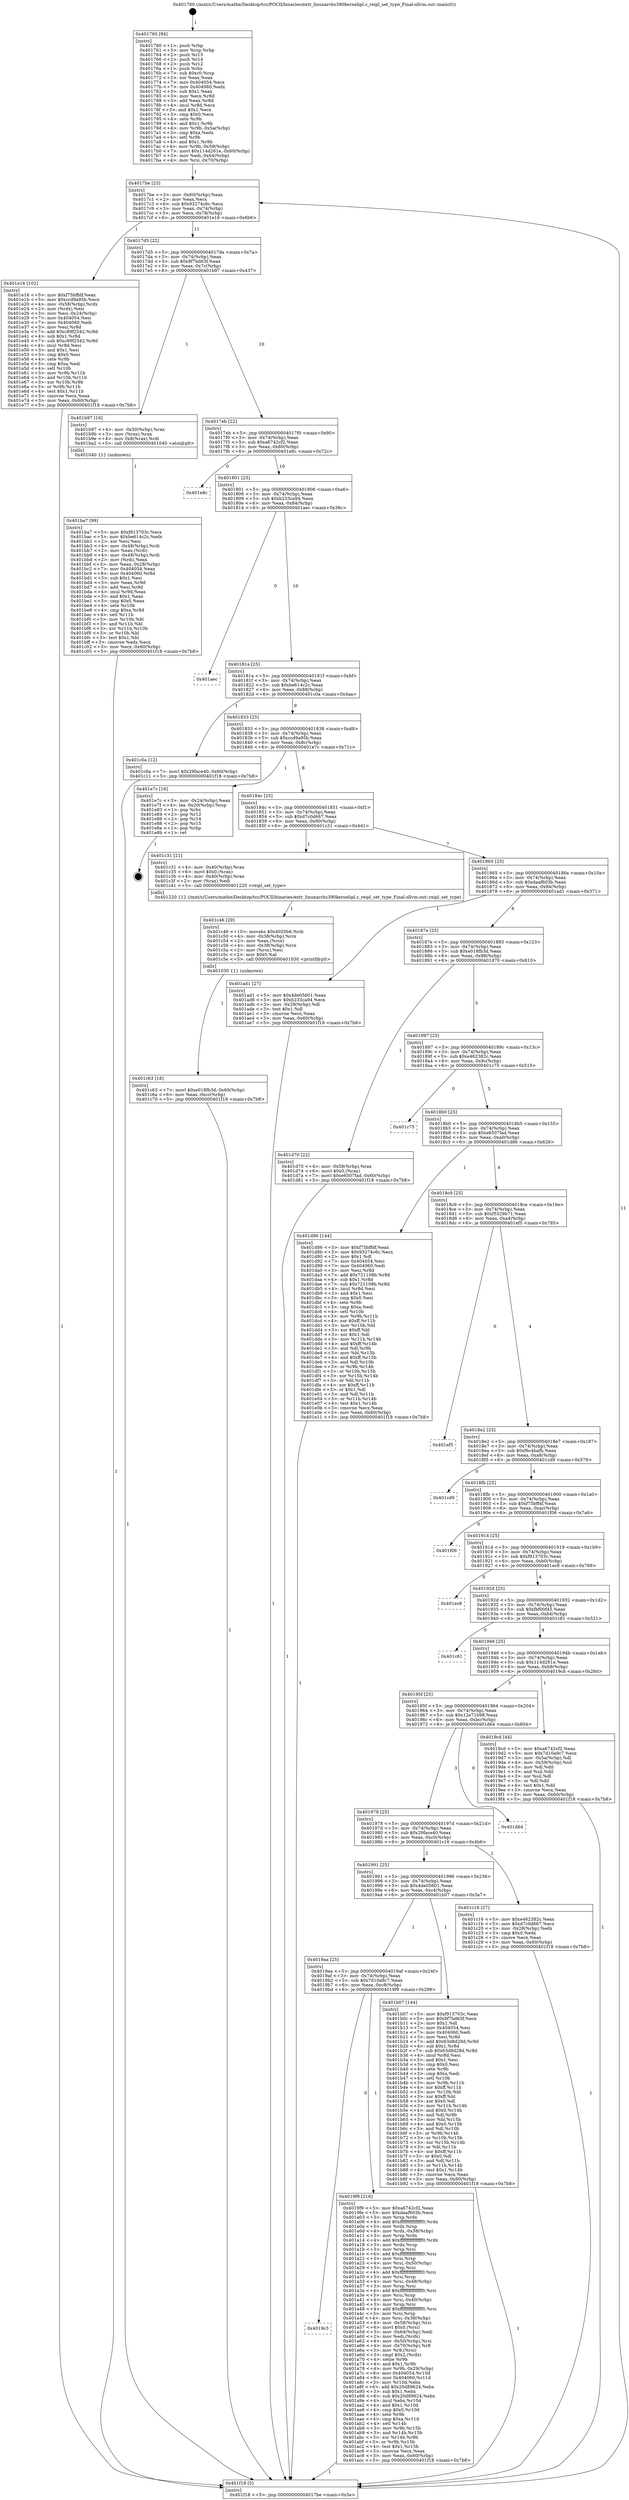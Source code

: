 digraph "0x401760" {
  label = "0x401760 (/mnt/c/Users/mathe/Desktop/tcc/POCII/binaries/extr_linuxarchs390kernelipl.c_reipl_set_type_Final-ollvm.out::main(0))"
  labelloc = "t"
  node[shape=record]

  Entry [label="",width=0.3,height=0.3,shape=circle,fillcolor=black,style=filled]
  "0x4017be" [label="{
     0x4017be [23]\l
     | [instrs]\l
     &nbsp;&nbsp;0x4017be \<+3\>: mov -0x60(%rbp),%eax\l
     &nbsp;&nbsp;0x4017c1 \<+2\>: mov %eax,%ecx\l
     &nbsp;&nbsp;0x4017c3 \<+6\>: sub $0x93274c6c,%ecx\l
     &nbsp;&nbsp;0x4017c9 \<+3\>: mov %eax,-0x74(%rbp)\l
     &nbsp;&nbsp;0x4017cc \<+3\>: mov %ecx,-0x78(%rbp)\l
     &nbsp;&nbsp;0x4017cf \<+6\>: je 0000000000401e16 \<main+0x6b6\>\l
  }"]
  "0x401e16" [label="{
     0x401e16 [102]\l
     | [instrs]\l
     &nbsp;&nbsp;0x401e16 \<+5\>: mov $0xf75bffdf,%eax\l
     &nbsp;&nbsp;0x401e1b \<+5\>: mov $0xccd9a95b,%ecx\l
     &nbsp;&nbsp;0x401e20 \<+4\>: mov -0x58(%rbp),%rdx\l
     &nbsp;&nbsp;0x401e24 \<+2\>: mov (%rdx),%esi\l
     &nbsp;&nbsp;0x401e26 \<+3\>: mov %esi,-0x24(%rbp)\l
     &nbsp;&nbsp;0x401e29 \<+7\>: mov 0x404054,%esi\l
     &nbsp;&nbsp;0x401e30 \<+7\>: mov 0x404060,%edi\l
     &nbsp;&nbsp;0x401e37 \<+3\>: mov %esi,%r8d\l
     &nbsp;&nbsp;0x401e3a \<+7\>: add $0xc89f2542,%r8d\l
     &nbsp;&nbsp;0x401e41 \<+4\>: sub $0x1,%r8d\l
     &nbsp;&nbsp;0x401e45 \<+7\>: sub $0xc89f2542,%r8d\l
     &nbsp;&nbsp;0x401e4c \<+4\>: imul %r8d,%esi\l
     &nbsp;&nbsp;0x401e50 \<+3\>: and $0x1,%esi\l
     &nbsp;&nbsp;0x401e53 \<+3\>: cmp $0x0,%esi\l
     &nbsp;&nbsp;0x401e56 \<+4\>: sete %r9b\l
     &nbsp;&nbsp;0x401e5a \<+3\>: cmp $0xa,%edi\l
     &nbsp;&nbsp;0x401e5d \<+4\>: setl %r10b\l
     &nbsp;&nbsp;0x401e61 \<+3\>: mov %r9b,%r11b\l
     &nbsp;&nbsp;0x401e64 \<+3\>: and %r10b,%r11b\l
     &nbsp;&nbsp;0x401e67 \<+3\>: xor %r10b,%r9b\l
     &nbsp;&nbsp;0x401e6a \<+3\>: or %r9b,%r11b\l
     &nbsp;&nbsp;0x401e6d \<+4\>: test $0x1,%r11b\l
     &nbsp;&nbsp;0x401e71 \<+3\>: cmovne %ecx,%eax\l
     &nbsp;&nbsp;0x401e74 \<+3\>: mov %eax,-0x60(%rbp)\l
     &nbsp;&nbsp;0x401e77 \<+5\>: jmp 0000000000401f18 \<main+0x7b8\>\l
  }"]
  "0x4017d5" [label="{
     0x4017d5 [22]\l
     | [instrs]\l
     &nbsp;&nbsp;0x4017d5 \<+5\>: jmp 00000000004017da \<main+0x7a\>\l
     &nbsp;&nbsp;0x4017da \<+3\>: mov -0x74(%rbp),%eax\l
     &nbsp;&nbsp;0x4017dd \<+5\>: sub $0x9f7bd63f,%eax\l
     &nbsp;&nbsp;0x4017e2 \<+3\>: mov %eax,-0x7c(%rbp)\l
     &nbsp;&nbsp;0x4017e5 \<+6\>: je 0000000000401b97 \<main+0x437\>\l
  }"]
  Exit [label="",width=0.3,height=0.3,shape=circle,fillcolor=black,style=filled,peripheries=2]
  "0x401b97" [label="{
     0x401b97 [16]\l
     | [instrs]\l
     &nbsp;&nbsp;0x401b97 \<+4\>: mov -0x50(%rbp),%rax\l
     &nbsp;&nbsp;0x401b9b \<+3\>: mov (%rax),%rax\l
     &nbsp;&nbsp;0x401b9e \<+4\>: mov 0x8(%rax),%rdi\l
     &nbsp;&nbsp;0x401ba2 \<+5\>: call 0000000000401040 \<atoi@plt\>\l
     | [calls]\l
     &nbsp;&nbsp;0x401040 \{1\} (unknown)\l
  }"]
  "0x4017eb" [label="{
     0x4017eb [22]\l
     | [instrs]\l
     &nbsp;&nbsp;0x4017eb \<+5\>: jmp 00000000004017f0 \<main+0x90\>\l
     &nbsp;&nbsp;0x4017f0 \<+3\>: mov -0x74(%rbp),%eax\l
     &nbsp;&nbsp;0x4017f3 \<+5\>: sub $0xa6742cf2,%eax\l
     &nbsp;&nbsp;0x4017f8 \<+3\>: mov %eax,-0x80(%rbp)\l
     &nbsp;&nbsp;0x4017fb \<+6\>: je 0000000000401e8c \<main+0x72c\>\l
  }"]
  "0x401c63" [label="{
     0x401c63 [18]\l
     | [instrs]\l
     &nbsp;&nbsp;0x401c63 \<+7\>: movl $0xe018fb3d,-0x60(%rbp)\l
     &nbsp;&nbsp;0x401c6a \<+6\>: mov %eax,-0xcc(%rbp)\l
     &nbsp;&nbsp;0x401c70 \<+5\>: jmp 0000000000401f18 \<main+0x7b8\>\l
  }"]
  "0x401e8c" [label="{
     0x401e8c\l
  }", style=dashed]
  "0x401801" [label="{
     0x401801 [25]\l
     | [instrs]\l
     &nbsp;&nbsp;0x401801 \<+5\>: jmp 0000000000401806 \<main+0xa6\>\l
     &nbsp;&nbsp;0x401806 \<+3\>: mov -0x74(%rbp),%eax\l
     &nbsp;&nbsp;0x401809 \<+5\>: sub $0xb233ca94,%eax\l
     &nbsp;&nbsp;0x40180e \<+6\>: mov %eax,-0x84(%rbp)\l
     &nbsp;&nbsp;0x401814 \<+6\>: je 0000000000401aec \<main+0x38c\>\l
  }"]
  "0x401c46" [label="{
     0x401c46 [29]\l
     | [instrs]\l
     &nbsp;&nbsp;0x401c46 \<+10\>: movabs $0x4020b6,%rdi\l
     &nbsp;&nbsp;0x401c50 \<+4\>: mov -0x38(%rbp),%rcx\l
     &nbsp;&nbsp;0x401c54 \<+2\>: mov %eax,(%rcx)\l
     &nbsp;&nbsp;0x401c56 \<+4\>: mov -0x38(%rbp),%rcx\l
     &nbsp;&nbsp;0x401c5a \<+2\>: mov (%rcx),%esi\l
     &nbsp;&nbsp;0x401c5c \<+2\>: mov $0x0,%al\l
     &nbsp;&nbsp;0x401c5e \<+5\>: call 0000000000401030 \<printf@plt\>\l
     | [calls]\l
     &nbsp;&nbsp;0x401030 \{1\} (unknown)\l
  }"]
  "0x401aec" [label="{
     0x401aec\l
  }", style=dashed]
  "0x40181a" [label="{
     0x40181a [25]\l
     | [instrs]\l
     &nbsp;&nbsp;0x40181a \<+5\>: jmp 000000000040181f \<main+0xbf\>\l
     &nbsp;&nbsp;0x40181f \<+3\>: mov -0x74(%rbp),%eax\l
     &nbsp;&nbsp;0x401822 \<+5\>: sub $0xbe614c2c,%eax\l
     &nbsp;&nbsp;0x401827 \<+6\>: mov %eax,-0x88(%rbp)\l
     &nbsp;&nbsp;0x40182d \<+6\>: je 0000000000401c0a \<main+0x4aa\>\l
  }"]
  "0x401ba7" [label="{
     0x401ba7 [99]\l
     | [instrs]\l
     &nbsp;&nbsp;0x401ba7 \<+5\>: mov $0xf913703c,%ecx\l
     &nbsp;&nbsp;0x401bac \<+5\>: mov $0xbe614c2c,%edx\l
     &nbsp;&nbsp;0x401bb1 \<+2\>: xor %esi,%esi\l
     &nbsp;&nbsp;0x401bb3 \<+4\>: mov -0x48(%rbp),%rdi\l
     &nbsp;&nbsp;0x401bb7 \<+2\>: mov %eax,(%rdi)\l
     &nbsp;&nbsp;0x401bb9 \<+4\>: mov -0x48(%rbp),%rdi\l
     &nbsp;&nbsp;0x401bbd \<+2\>: mov (%rdi),%eax\l
     &nbsp;&nbsp;0x401bbf \<+3\>: mov %eax,-0x28(%rbp)\l
     &nbsp;&nbsp;0x401bc2 \<+7\>: mov 0x404054,%eax\l
     &nbsp;&nbsp;0x401bc9 \<+8\>: mov 0x404060,%r8d\l
     &nbsp;&nbsp;0x401bd1 \<+3\>: sub $0x1,%esi\l
     &nbsp;&nbsp;0x401bd4 \<+3\>: mov %eax,%r9d\l
     &nbsp;&nbsp;0x401bd7 \<+3\>: add %esi,%r9d\l
     &nbsp;&nbsp;0x401bda \<+4\>: imul %r9d,%eax\l
     &nbsp;&nbsp;0x401bde \<+3\>: and $0x1,%eax\l
     &nbsp;&nbsp;0x401be1 \<+3\>: cmp $0x0,%eax\l
     &nbsp;&nbsp;0x401be4 \<+4\>: sete %r10b\l
     &nbsp;&nbsp;0x401be8 \<+4\>: cmp $0xa,%r8d\l
     &nbsp;&nbsp;0x401bec \<+4\>: setl %r11b\l
     &nbsp;&nbsp;0x401bf0 \<+3\>: mov %r10b,%bl\l
     &nbsp;&nbsp;0x401bf3 \<+3\>: and %r11b,%bl\l
     &nbsp;&nbsp;0x401bf6 \<+3\>: xor %r11b,%r10b\l
     &nbsp;&nbsp;0x401bf9 \<+3\>: or %r10b,%bl\l
     &nbsp;&nbsp;0x401bfc \<+3\>: test $0x1,%bl\l
     &nbsp;&nbsp;0x401bff \<+3\>: cmovne %edx,%ecx\l
     &nbsp;&nbsp;0x401c02 \<+3\>: mov %ecx,-0x60(%rbp)\l
     &nbsp;&nbsp;0x401c05 \<+5\>: jmp 0000000000401f18 \<main+0x7b8\>\l
  }"]
  "0x401c0a" [label="{
     0x401c0a [12]\l
     | [instrs]\l
     &nbsp;&nbsp;0x401c0a \<+7\>: movl $0x29face40,-0x60(%rbp)\l
     &nbsp;&nbsp;0x401c11 \<+5\>: jmp 0000000000401f18 \<main+0x7b8\>\l
  }"]
  "0x401833" [label="{
     0x401833 [25]\l
     | [instrs]\l
     &nbsp;&nbsp;0x401833 \<+5\>: jmp 0000000000401838 \<main+0xd8\>\l
     &nbsp;&nbsp;0x401838 \<+3\>: mov -0x74(%rbp),%eax\l
     &nbsp;&nbsp;0x40183b \<+5\>: sub $0xccd9a95b,%eax\l
     &nbsp;&nbsp;0x401840 \<+6\>: mov %eax,-0x8c(%rbp)\l
     &nbsp;&nbsp;0x401846 \<+6\>: je 0000000000401e7c \<main+0x71c\>\l
  }"]
  "0x4019c3" [label="{
     0x4019c3\l
  }", style=dashed]
  "0x401e7c" [label="{
     0x401e7c [16]\l
     | [instrs]\l
     &nbsp;&nbsp;0x401e7c \<+3\>: mov -0x24(%rbp),%eax\l
     &nbsp;&nbsp;0x401e7f \<+4\>: lea -0x20(%rbp),%rsp\l
     &nbsp;&nbsp;0x401e83 \<+1\>: pop %rbx\l
     &nbsp;&nbsp;0x401e84 \<+2\>: pop %r12\l
     &nbsp;&nbsp;0x401e86 \<+2\>: pop %r14\l
     &nbsp;&nbsp;0x401e88 \<+2\>: pop %r15\l
     &nbsp;&nbsp;0x401e8a \<+1\>: pop %rbp\l
     &nbsp;&nbsp;0x401e8b \<+1\>: ret\l
  }"]
  "0x40184c" [label="{
     0x40184c [25]\l
     | [instrs]\l
     &nbsp;&nbsp;0x40184c \<+5\>: jmp 0000000000401851 \<main+0xf1\>\l
     &nbsp;&nbsp;0x401851 \<+3\>: mov -0x74(%rbp),%eax\l
     &nbsp;&nbsp;0x401854 \<+5\>: sub $0xd7c0d667,%eax\l
     &nbsp;&nbsp;0x401859 \<+6\>: mov %eax,-0x90(%rbp)\l
     &nbsp;&nbsp;0x40185f \<+6\>: je 0000000000401c31 \<main+0x4d1\>\l
  }"]
  "0x4019f9" [label="{
     0x4019f9 [216]\l
     | [instrs]\l
     &nbsp;&nbsp;0x4019f9 \<+5\>: mov $0xa6742cf2,%eax\l
     &nbsp;&nbsp;0x4019fe \<+5\>: mov $0xdaaf603b,%ecx\l
     &nbsp;&nbsp;0x401a03 \<+3\>: mov %rsp,%rdx\l
     &nbsp;&nbsp;0x401a06 \<+4\>: add $0xfffffffffffffff0,%rdx\l
     &nbsp;&nbsp;0x401a0a \<+3\>: mov %rdx,%rsp\l
     &nbsp;&nbsp;0x401a0d \<+4\>: mov %rdx,-0x58(%rbp)\l
     &nbsp;&nbsp;0x401a11 \<+3\>: mov %rsp,%rdx\l
     &nbsp;&nbsp;0x401a14 \<+4\>: add $0xfffffffffffffff0,%rdx\l
     &nbsp;&nbsp;0x401a18 \<+3\>: mov %rdx,%rsp\l
     &nbsp;&nbsp;0x401a1b \<+3\>: mov %rsp,%rsi\l
     &nbsp;&nbsp;0x401a1e \<+4\>: add $0xfffffffffffffff0,%rsi\l
     &nbsp;&nbsp;0x401a22 \<+3\>: mov %rsi,%rsp\l
     &nbsp;&nbsp;0x401a25 \<+4\>: mov %rsi,-0x50(%rbp)\l
     &nbsp;&nbsp;0x401a29 \<+3\>: mov %rsp,%rsi\l
     &nbsp;&nbsp;0x401a2c \<+4\>: add $0xfffffffffffffff0,%rsi\l
     &nbsp;&nbsp;0x401a30 \<+3\>: mov %rsi,%rsp\l
     &nbsp;&nbsp;0x401a33 \<+4\>: mov %rsi,-0x48(%rbp)\l
     &nbsp;&nbsp;0x401a37 \<+3\>: mov %rsp,%rsi\l
     &nbsp;&nbsp;0x401a3a \<+4\>: add $0xfffffffffffffff0,%rsi\l
     &nbsp;&nbsp;0x401a3e \<+3\>: mov %rsi,%rsp\l
     &nbsp;&nbsp;0x401a41 \<+4\>: mov %rsi,-0x40(%rbp)\l
     &nbsp;&nbsp;0x401a45 \<+3\>: mov %rsp,%rsi\l
     &nbsp;&nbsp;0x401a48 \<+4\>: add $0xfffffffffffffff0,%rsi\l
     &nbsp;&nbsp;0x401a4c \<+3\>: mov %rsi,%rsp\l
     &nbsp;&nbsp;0x401a4f \<+4\>: mov %rsi,-0x38(%rbp)\l
     &nbsp;&nbsp;0x401a53 \<+4\>: mov -0x58(%rbp),%rsi\l
     &nbsp;&nbsp;0x401a57 \<+6\>: movl $0x0,(%rsi)\l
     &nbsp;&nbsp;0x401a5d \<+3\>: mov -0x64(%rbp),%edi\l
     &nbsp;&nbsp;0x401a60 \<+2\>: mov %edi,(%rdx)\l
     &nbsp;&nbsp;0x401a62 \<+4\>: mov -0x50(%rbp),%rsi\l
     &nbsp;&nbsp;0x401a66 \<+4\>: mov -0x70(%rbp),%r8\l
     &nbsp;&nbsp;0x401a6a \<+3\>: mov %r8,(%rsi)\l
     &nbsp;&nbsp;0x401a6d \<+3\>: cmpl $0x2,(%rdx)\l
     &nbsp;&nbsp;0x401a70 \<+4\>: setne %r9b\l
     &nbsp;&nbsp;0x401a74 \<+4\>: and $0x1,%r9b\l
     &nbsp;&nbsp;0x401a78 \<+4\>: mov %r9b,-0x29(%rbp)\l
     &nbsp;&nbsp;0x401a7c \<+8\>: mov 0x404054,%r10d\l
     &nbsp;&nbsp;0x401a84 \<+8\>: mov 0x404060,%r11d\l
     &nbsp;&nbsp;0x401a8c \<+3\>: mov %r10d,%ebx\l
     &nbsp;&nbsp;0x401a8f \<+6\>: add $0x20d89624,%ebx\l
     &nbsp;&nbsp;0x401a95 \<+3\>: sub $0x1,%ebx\l
     &nbsp;&nbsp;0x401a98 \<+6\>: sub $0x20d89624,%ebx\l
     &nbsp;&nbsp;0x401a9e \<+4\>: imul %ebx,%r10d\l
     &nbsp;&nbsp;0x401aa2 \<+4\>: and $0x1,%r10d\l
     &nbsp;&nbsp;0x401aa6 \<+4\>: cmp $0x0,%r10d\l
     &nbsp;&nbsp;0x401aaa \<+4\>: sete %r9b\l
     &nbsp;&nbsp;0x401aae \<+4\>: cmp $0xa,%r11d\l
     &nbsp;&nbsp;0x401ab2 \<+4\>: setl %r14b\l
     &nbsp;&nbsp;0x401ab6 \<+3\>: mov %r9b,%r15b\l
     &nbsp;&nbsp;0x401ab9 \<+3\>: and %r14b,%r15b\l
     &nbsp;&nbsp;0x401abc \<+3\>: xor %r14b,%r9b\l
     &nbsp;&nbsp;0x401abf \<+3\>: or %r9b,%r15b\l
     &nbsp;&nbsp;0x401ac2 \<+4\>: test $0x1,%r15b\l
     &nbsp;&nbsp;0x401ac6 \<+3\>: cmovne %ecx,%eax\l
     &nbsp;&nbsp;0x401ac9 \<+3\>: mov %eax,-0x60(%rbp)\l
     &nbsp;&nbsp;0x401acc \<+5\>: jmp 0000000000401f18 \<main+0x7b8\>\l
  }"]
  "0x401c31" [label="{
     0x401c31 [21]\l
     | [instrs]\l
     &nbsp;&nbsp;0x401c31 \<+4\>: mov -0x40(%rbp),%rax\l
     &nbsp;&nbsp;0x401c35 \<+6\>: movl $0x0,(%rax)\l
     &nbsp;&nbsp;0x401c3b \<+4\>: mov -0x40(%rbp),%rax\l
     &nbsp;&nbsp;0x401c3f \<+2\>: mov (%rax),%edi\l
     &nbsp;&nbsp;0x401c41 \<+5\>: call 0000000000401220 \<reipl_set_type\>\l
     | [calls]\l
     &nbsp;&nbsp;0x401220 \{1\} (/mnt/c/Users/mathe/Desktop/tcc/POCII/binaries/extr_linuxarchs390kernelipl.c_reipl_set_type_Final-ollvm.out::reipl_set_type)\l
  }"]
  "0x401865" [label="{
     0x401865 [25]\l
     | [instrs]\l
     &nbsp;&nbsp;0x401865 \<+5\>: jmp 000000000040186a \<main+0x10a\>\l
     &nbsp;&nbsp;0x40186a \<+3\>: mov -0x74(%rbp),%eax\l
     &nbsp;&nbsp;0x40186d \<+5\>: sub $0xdaaf603b,%eax\l
     &nbsp;&nbsp;0x401872 \<+6\>: mov %eax,-0x94(%rbp)\l
     &nbsp;&nbsp;0x401878 \<+6\>: je 0000000000401ad1 \<main+0x371\>\l
  }"]
  "0x4019aa" [label="{
     0x4019aa [25]\l
     | [instrs]\l
     &nbsp;&nbsp;0x4019aa \<+5\>: jmp 00000000004019af \<main+0x24f\>\l
     &nbsp;&nbsp;0x4019af \<+3\>: mov -0x74(%rbp),%eax\l
     &nbsp;&nbsp;0x4019b2 \<+5\>: sub $0x7d10a9c7,%eax\l
     &nbsp;&nbsp;0x4019b7 \<+6\>: mov %eax,-0xc8(%rbp)\l
     &nbsp;&nbsp;0x4019bd \<+6\>: je 00000000004019f9 \<main+0x299\>\l
  }"]
  "0x401ad1" [label="{
     0x401ad1 [27]\l
     | [instrs]\l
     &nbsp;&nbsp;0x401ad1 \<+5\>: mov $0x4de05601,%eax\l
     &nbsp;&nbsp;0x401ad6 \<+5\>: mov $0xb233ca94,%ecx\l
     &nbsp;&nbsp;0x401adb \<+3\>: mov -0x29(%rbp),%dl\l
     &nbsp;&nbsp;0x401ade \<+3\>: test $0x1,%dl\l
     &nbsp;&nbsp;0x401ae1 \<+3\>: cmovne %ecx,%eax\l
     &nbsp;&nbsp;0x401ae4 \<+3\>: mov %eax,-0x60(%rbp)\l
     &nbsp;&nbsp;0x401ae7 \<+5\>: jmp 0000000000401f18 \<main+0x7b8\>\l
  }"]
  "0x40187e" [label="{
     0x40187e [25]\l
     | [instrs]\l
     &nbsp;&nbsp;0x40187e \<+5\>: jmp 0000000000401883 \<main+0x123\>\l
     &nbsp;&nbsp;0x401883 \<+3\>: mov -0x74(%rbp),%eax\l
     &nbsp;&nbsp;0x401886 \<+5\>: sub $0xe018fb3d,%eax\l
     &nbsp;&nbsp;0x40188b \<+6\>: mov %eax,-0x98(%rbp)\l
     &nbsp;&nbsp;0x401891 \<+6\>: je 0000000000401d70 \<main+0x610\>\l
  }"]
  "0x401b07" [label="{
     0x401b07 [144]\l
     | [instrs]\l
     &nbsp;&nbsp;0x401b07 \<+5\>: mov $0xf913703c,%eax\l
     &nbsp;&nbsp;0x401b0c \<+5\>: mov $0x9f7bd63f,%ecx\l
     &nbsp;&nbsp;0x401b11 \<+2\>: mov $0x1,%dl\l
     &nbsp;&nbsp;0x401b13 \<+7\>: mov 0x404054,%esi\l
     &nbsp;&nbsp;0x401b1a \<+7\>: mov 0x404060,%edi\l
     &nbsp;&nbsp;0x401b21 \<+3\>: mov %esi,%r8d\l
     &nbsp;&nbsp;0x401b24 \<+7\>: add $0x63d8d28d,%r8d\l
     &nbsp;&nbsp;0x401b2b \<+4\>: sub $0x1,%r8d\l
     &nbsp;&nbsp;0x401b2f \<+7\>: sub $0x63d8d28d,%r8d\l
     &nbsp;&nbsp;0x401b36 \<+4\>: imul %r8d,%esi\l
     &nbsp;&nbsp;0x401b3a \<+3\>: and $0x1,%esi\l
     &nbsp;&nbsp;0x401b3d \<+3\>: cmp $0x0,%esi\l
     &nbsp;&nbsp;0x401b40 \<+4\>: sete %r9b\l
     &nbsp;&nbsp;0x401b44 \<+3\>: cmp $0xa,%edi\l
     &nbsp;&nbsp;0x401b47 \<+4\>: setl %r10b\l
     &nbsp;&nbsp;0x401b4b \<+3\>: mov %r9b,%r11b\l
     &nbsp;&nbsp;0x401b4e \<+4\>: xor $0xff,%r11b\l
     &nbsp;&nbsp;0x401b52 \<+3\>: mov %r10b,%bl\l
     &nbsp;&nbsp;0x401b55 \<+3\>: xor $0xff,%bl\l
     &nbsp;&nbsp;0x401b58 \<+3\>: xor $0x0,%dl\l
     &nbsp;&nbsp;0x401b5b \<+3\>: mov %r11b,%r14b\l
     &nbsp;&nbsp;0x401b5e \<+4\>: and $0x0,%r14b\l
     &nbsp;&nbsp;0x401b62 \<+3\>: and %dl,%r9b\l
     &nbsp;&nbsp;0x401b65 \<+3\>: mov %bl,%r15b\l
     &nbsp;&nbsp;0x401b68 \<+4\>: and $0x0,%r15b\l
     &nbsp;&nbsp;0x401b6c \<+3\>: and %dl,%r10b\l
     &nbsp;&nbsp;0x401b6f \<+3\>: or %r9b,%r14b\l
     &nbsp;&nbsp;0x401b72 \<+3\>: or %r10b,%r15b\l
     &nbsp;&nbsp;0x401b75 \<+3\>: xor %r15b,%r14b\l
     &nbsp;&nbsp;0x401b78 \<+3\>: or %bl,%r11b\l
     &nbsp;&nbsp;0x401b7b \<+4\>: xor $0xff,%r11b\l
     &nbsp;&nbsp;0x401b7f \<+3\>: or $0x0,%dl\l
     &nbsp;&nbsp;0x401b82 \<+3\>: and %dl,%r11b\l
     &nbsp;&nbsp;0x401b85 \<+3\>: or %r11b,%r14b\l
     &nbsp;&nbsp;0x401b88 \<+4\>: test $0x1,%r14b\l
     &nbsp;&nbsp;0x401b8c \<+3\>: cmovne %ecx,%eax\l
     &nbsp;&nbsp;0x401b8f \<+3\>: mov %eax,-0x60(%rbp)\l
     &nbsp;&nbsp;0x401b92 \<+5\>: jmp 0000000000401f18 \<main+0x7b8\>\l
  }"]
  "0x401d70" [label="{
     0x401d70 [22]\l
     | [instrs]\l
     &nbsp;&nbsp;0x401d70 \<+4\>: mov -0x58(%rbp),%rax\l
     &nbsp;&nbsp;0x401d74 \<+6\>: movl $0x0,(%rax)\l
     &nbsp;&nbsp;0x401d7a \<+7\>: movl $0xe6507fad,-0x60(%rbp)\l
     &nbsp;&nbsp;0x401d81 \<+5\>: jmp 0000000000401f18 \<main+0x7b8\>\l
  }"]
  "0x401897" [label="{
     0x401897 [25]\l
     | [instrs]\l
     &nbsp;&nbsp;0x401897 \<+5\>: jmp 000000000040189c \<main+0x13c\>\l
     &nbsp;&nbsp;0x40189c \<+3\>: mov -0x74(%rbp),%eax\l
     &nbsp;&nbsp;0x40189f \<+5\>: sub $0xe462382c,%eax\l
     &nbsp;&nbsp;0x4018a4 \<+6\>: mov %eax,-0x9c(%rbp)\l
     &nbsp;&nbsp;0x4018aa \<+6\>: je 0000000000401c75 \<main+0x515\>\l
  }"]
  "0x401991" [label="{
     0x401991 [25]\l
     | [instrs]\l
     &nbsp;&nbsp;0x401991 \<+5\>: jmp 0000000000401996 \<main+0x236\>\l
     &nbsp;&nbsp;0x401996 \<+3\>: mov -0x74(%rbp),%eax\l
     &nbsp;&nbsp;0x401999 \<+5\>: sub $0x4de05601,%eax\l
     &nbsp;&nbsp;0x40199e \<+6\>: mov %eax,-0xc4(%rbp)\l
     &nbsp;&nbsp;0x4019a4 \<+6\>: je 0000000000401b07 \<main+0x3a7\>\l
  }"]
  "0x401c75" [label="{
     0x401c75\l
  }", style=dashed]
  "0x4018b0" [label="{
     0x4018b0 [25]\l
     | [instrs]\l
     &nbsp;&nbsp;0x4018b0 \<+5\>: jmp 00000000004018b5 \<main+0x155\>\l
     &nbsp;&nbsp;0x4018b5 \<+3\>: mov -0x74(%rbp),%eax\l
     &nbsp;&nbsp;0x4018b8 \<+5\>: sub $0xe6507fad,%eax\l
     &nbsp;&nbsp;0x4018bd \<+6\>: mov %eax,-0xa0(%rbp)\l
     &nbsp;&nbsp;0x4018c3 \<+6\>: je 0000000000401d86 \<main+0x626\>\l
  }"]
  "0x401c16" [label="{
     0x401c16 [27]\l
     | [instrs]\l
     &nbsp;&nbsp;0x401c16 \<+5\>: mov $0xe462382c,%eax\l
     &nbsp;&nbsp;0x401c1b \<+5\>: mov $0xd7c0d667,%ecx\l
     &nbsp;&nbsp;0x401c20 \<+3\>: mov -0x28(%rbp),%edx\l
     &nbsp;&nbsp;0x401c23 \<+3\>: cmp $0x0,%edx\l
     &nbsp;&nbsp;0x401c26 \<+3\>: cmove %ecx,%eax\l
     &nbsp;&nbsp;0x401c29 \<+3\>: mov %eax,-0x60(%rbp)\l
     &nbsp;&nbsp;0x401c2c \<+5\>: jmp 0000000000401f18 \<main+0x7b8\>\l
  }"]
  "0x401d86" [label="{
     0x401d86 [144]\l
     | [instrs]\l
     &nbsp;&nbsp;0x401d86 \<+5\>: mov $0xf75bffdf,%eax\l
     &nbsp;&nbsp;0x401d8b \<+5\>: mov $0x93274c6c,%ecx\l
     &nbsp;&nbsp;0x401d90 \<+2\>: mov $0x1,%dl\l
     &nbsp;&nbsp;0x401d92 \<+7\>: mov 0x404054,%esi\l
     &nbsp;&nbsp;0x401d99 \<+7\>: mov 0x404060,%edi\l
     &nbsp;&nbsp;0x401da0 \<+3\>: mov %esi,%r8d\l
     &nbsp;&nbsp;0x401da3 \<+7\>: add $0x721108b,%r8d\l
     &nbsp;&nbsp;0x401daa \<+4\>: sub $0x1,%r8d\l
     &nbsp;&nbsp;0x401dae \<+7\>: sub $0x721108b,%r8d\l
     &nbsp;&nbsp;0x401db5 \<+4\>: imul %r8d,%esi\l
     &nbsp;&nbsp;0x401db9 \<+3\>: and $0x1,%esi\l
     &nbsp;&nbsp;0x401dbc \<+3\>: cmp $0x0,%esi\l
     &nbsp;&nbsp;0x401dbf \<+4\>: sete %r9b\l
     &nbsp;&nbsp;0x401dc3 \<+3\>: cmp $0xa,%edi\l
     &nbsp;&nbsp;0x401dc6 \<+4\>: setl %r10b\l
     &nbsp;&nbsp;0x401dca \<+3\>: mov %r9b,%r11b\l
     &nbsp;&nbsp;0x401dcd \<+4\>: xor $0xff,%r11b\l
     &nbsp;&nbsp;0x401dd1 \<+3\>: mov %r10b,%bl\l
     &nbsp;&nbsp;0x401dd4 \<+3\>: xor $0xff,%bl\l
     &nbsp;&nbsp;0x401dd7 \<+3\>: xor $0x1,%dl\l
     &nbsp;&nbsp;0x401dda \<+3\>: mov %r11b,%r14b\l
     &nbsp;&nbsp;0x401ddd \<+4\>: and $0xff,%r14b\l
     &nbsp;&nbsp;0x401de1 \<+3\>: and %dl,%r9b\l
     &nbsp;&nbsp;0x401de4 \<+3\>: mov %bl,%r15b\l
     &nbsp;&nbsp;0x401de7 \<+4\>: and $0xff,%r15b\l
     &nbsp;&nbsp;0x401deb \<+3\>: and %dl,%r10b\l
     &nbsp;&nbsp;0x401dee \<+3\>: or %r9b,%r14b\l
     &nbsp;&nbsp;0x401df1 \<+3\>: or %r10b,%r15b\l
     &nbsp;&nbsp;0x401df4 \<+3\>: xor %r15b,%r14b\l
     &nbsp;&nbsp;0x401df7 \<+3\>: or %bl,%r11b\l
     &nbsp;&nbsp;0x401dfa \<+4\>: xor $0xff,%r11b\l
     &nbsp;&nbsp;0x401dfe \<+3\>: or $0x1,%dl\l
     &nbsp;&nbsp;0x401e01 \<+3\>: and %dl,%r11b\l
     &nbsp;&nbsp;0x401e04 \<+3\>: or %r11b,%r14b\l
     &nbsp;&nbsp;0x401e07 \<+4\>: test $0x1,%r14b\l
     &nbsp;&nbsp;0x401e0b \<+3\>: cmovne %ecx,%eax\l
     &nbsp;&nbsp;0x401e0e \<+3\>: mov %eax,-0x60(%rbp)\l
     &nbsp;&nbsp;0x401e11 \<+5\>: jmp 0000000000401f18 \<main+0x7b8\>\l
  }"]
  "0x4018c9" [label="{
     0x4018c9 [25]\l
     | [instrs]\l
     &nbsp;&nbsp;0x4018c9 \<+5\>: jmp 00000000004018ce \<main+0x16e\>\l
     &nbsp;&nbsp;0x4018ce \<+3\>: mov -0x74(%rbp),%eax\l
     &nbsp;&nbsp;0x4018d1 \<+5\>: sub $0xf5329b71,%eax\l
     &nbsp;&nbsp;0x4018d6 \<+6\>: mov %eax,-0xa4(%rbp)\l
     &nbsp;&nbsp;0x4018dc \<+6\>: je 0000000000401ef5 \<main+0x795\>\l
  }"]
  "0x401978" [label="{
     0x401978 [25]\l
     | [instrs]\l
     &nbsp;&nbsp;0x401978 \<+5\>: jmp 000000000040197d \<main+0x21d\>\l
     &nbsp;&nbsp;0x40197d \<+3\>: mov -0x74(%rbp),%eax\l
     &nbsp;&nbsp;0x401980 \<+5\>: sub $0x29face40,%eax\l
     &nbsp;&nbsp;0x401985 \<+6\>: mov %eax,-0xc0(%rbp)\l
     &nbsp;&nbsp;0x40198b \<+6\>: je 0000000000401c16 \<main+0x4b6\>\l
  }"]
  "0x401ef5" [label="{
     0x401ef5\l
  }", style=dashed]
  "0x4018e2" [label="{
     0x4018e2 [25]\l
     | [instrs]\l
     &nbsp;&nbsp;0x4018e2 \<+5\>: jmp 00000000004018e7 \<main+0x187\>\l
     &nbsp;&nbsp;0x4018e7 \<+3\>: mov -0x74(%rbp),%eax\l
     &nbsp;&nbsp;0x4018ea \<+5\>: sub $0xf6c4bafb,%eax\l
     &nbsp;&nbsp;0x4018ef \<+6\>: mov %eax,-0xa8(%rbp)\l
     &nbsp;&nbsp;0x4018f5 \<+6\>: je 0000000000401cd9 \<main+0x579\>\l
  }"]
  "0x401d64" [label="{
     0x401d64\l
  }", style=dashed]
  "0x401cd9" [label="{
     0x401cd9\l
  }", style=dashed]
  "0x4018fb" [label="{
     0x4018fb [25]\l
     | [instrs]\l
     &nbsp;&nbsp;0x4018fb \<+5\>: jmp 0000000000401900 \<main+0x1a0\>\l
     &nbsp;&nbsp;0x401900 \<+3\>: mov -0x74(%rbp),%eax\l
     &nbsp;&nbsp;0x401903 \<+5\>: sub $0xf75bffdf,%eax\l
     &nbsp;&nbsp;0x401908 \<+6\>: mov %eax,-0xac(%rbp)\l
     &nbsp;&nbsp;0x40190e \<+6\>: je 0000000000401f06 \<main+0x7a6\>\l
  }"]
  "0x401760" [label="{
     0x401760 [94]\l
     | [instrs]\l
     &nbsp;&nbsp;0x401760 \<+1\>: push %rbp\l
     &nbsp;&nbsp;0x401761 \<+3\>: mov %rsp,%rbp\l
     &nbsp;&nbsp;0x401764 \<+2\>: push %r15\l
     &nbsp;&nbsp;0x401766 \<+2\>: push %r14\l
     &nbsp;&nbsp;0x401768 \<+2\>: push %r12\l
     &nbsp;&nbsp;0x40176a \<+1\>: push %rbx\l
     &nbsp;&nbsp;0x40176b \<+7\>: sub $0xc0,%rsp\l
     &nbsp;&nbsp;0x401772 \<+2\>: xor %eax,%eax\l
     &nbsp;&nbsp;0x401774 \<+7\>: mov 0x404054,%ecx\l
     &nbsp;&nbsp;0x40177b \<+7\>: mov 0x404060,%edx\l
     &nbsp;&nbsp;0x401782 \<+3\>: sub $0x1,%eax\l
     &nbsp;&nbsp;0x401785 \<+3\>: mov %ecx,%r8d\l
     &nbsp;&nbsp;0x401788 \<+3\>: add %eax,%r8d\l
     &nbsp;&nbsp;0x40178b \<+4\>: imul %r8d,%ecx\l
     &nbsp;&nbsp;0x40178f \<+3\>: and $0x1,%ecx\l
     &nbsp;&nbsp;0x401792 \<+3\>: cmp $0x0,%ecx\l
     &nbsp;&nbsp;0x401795 \<+4\>: sete %r9b\l
     &nbsp;&nbsp;0x401799 \<+4\>: and $0x1,%r9b\l
     &nbsp;&nbsp;0x40179d \<+4\>: mov %r9b,-0x5a(%rbp)\l
     &nbsp;&nbsp;0x4017a1 \<+3\>: cmp $0xa,%edx\l
     &nbsp;&nbsp;0x4017a4 \<+4\>: setl %r9b\l
     &nbsp;&nbsp;0x4017a8 \<+4\>: and $0x1,%r9b\l
     &nbsp;&nbsp;0x4017ac \<+4\>: mov %r9b,-0x59(%rbp)\l
     &nbsp;&nbsp;0x4017b0 \<+7\>: movl $0x114d261e,-0x60(%rbp)\l
     &nbsp;&nbsp;0x4017b7 \<+3\>: mov %edi,-0x64(%rbp)\l
     &nbsp;&nbsp;0x4017ba \<+4\>: mov %rsi,-0x70(%rbp)\l
  }"]
  "0x401f06" [label="{
     0x401f06\l
  }", style=dashed]
  "0x401914" [label="{
     0x401914 [25]\l
     | [instrs]\l
     &nbsp;&nbsp;0x401914 \<+5\>: jmp 0000000000401919 \<main+0x1b9\>\l
     &nbsp;&nbsp;0x401919 \<+3\>: mov -0x74(%rbp),%eax\l
     &nbsp;&nbsp;0x40191c \<+5\>: sub $0xf913703c,%eax\l
     &nbsp;&nbsp;0x401921 \<+6\>: mov %eax,-0xb0(%rbp)\l
     &nbsp;&nbsp;0x401927 \<+6\>: je 0000000000401ec8 \<main+0x768\>\l
  }"]
  "0x401f18" [label="{
     0x401f18 [5]\l
     | [instrs]\l
     &nbsp;&nbsp;0x401f18 \<+5\>: jmp 00000000004017be \<main+0x5e\>\l
  }"]
  "0x401ec8" [label="{
     0x401ec8\l
  }", style=dashed]
  "0x40192d" [label="{
     0x40192d [25]\l
     | [instrs]\l
     &nbsp;&nbsp;0x40192d \<+5\>: jmp 0000000000401932 \<main+0x1d2\>\l
     &nbsp;&nbsp;0x401932 \<+3\>: mov -0x74(%rbp),%eax\l
     &nbsp;&nbsp;0x401935 \<+5\>: sub $0xfbf00f45,%eax\l
     &nbsp;&nbsp;0x40193a \<+6\>: mov %eax,-0xb4(%rbp)\l
     &nbsp;&nbsp;0x401940 \<+6\>: je 0000000000401c81 \<main+0x521\>\l
  }"]
  "0x40195f" [label="{
     0x40195f [25]\l
     | [instrs]\l
     &nbsp;&nbsp;0x40195f \<+5\>: jmp 0000000000401964 \<main+0x204\>\l
     &nbsp;&nbsp;0x401964 \<+3\>: mov -0x74(%rbp),%eax\l
     &nbsp;&nbsp;0x401967 \<+5\>: sub $0x12e71b98,%eax\l
     &nbsp;&nbsp;0x40196c \<+6\>: mov %eax,-0xbc(%rbp)\l
     &nbsp;&nbsp;0x401972 \<+6\>: je 0000000000401d64 \<main+0x604\>\l
  }"]
  "0x401c81" [label="{
     0x401c81\l
  }", style=dashed]
  "0x401946" [label="{
     0x401946 [25]\l
     | [instrs]\l
     &nbsp;&nbsp;0x401946 \<+5\>: jmp 000000000040194b \<main+0x1eb\>\l
     &nbsp;&nbsp;0x40194b \<+3\>: mov -0x74(%rbp),%eax\l
     &nbsp;&nbsp;0x40194e \<+5\>: sub $0x114d261e,%eax\l
     &nbsp;&nbsp;0x401953 \<+6\>: mov %eax,-0xb8(%rbp)\l
     &nbsp;&nbsp;0x401959 \<+6\>: je 00000000004019cd \<main+0x26d\>\l
  }"]
  "0x4019cd" [label="{
     0x4019cd [44]\l
     | [instrs]\l
     &nbsp;&nbsp;0x4019cd \<+5\>: mov $0xa6742cf2,%eax\l
     &nbsp;&nbsp;0x4019d2 \<+5\>: mov $0x7d10a9c7,%ecx\l
     &nbsp;&nbsp;0x4019d7 \<+3\>: mov -0x5a(%rbp),%dl\l
     &nbsp;&nbsp;0x4019da \<+4\>: mov -0x59(%rbp),%sil\l
     &nbsp;&nbsp;0x4019de \<+3\>: mov %dl,%dil\l
     &nbsp;&nbsp;0x4019e1 \<+3\>: and %sil,%dil\l
     &nbsp;&nbsp;0x4019e4 \<+3\>: xor %sil,%dl\l
     &nbsp;&nbsp;0x4019e7 \<+3\>: or %dl,%dil\l
     &nbsp;&nbsp;0x4019ea \<+4\>: test $0x1,%dil\l
     &nbsp;&nbsp;0x4019ee \<+3\>: cmovne %ecx,%eax\l
     &nbsp;&nbsp;0x4019f1 \<+3\>: mov %eax,-0x60(%rbp)\l
     &nbsp;&nbsp;0x4019f4 \<+5\>: jmp 0000000000401f18 \<main+0x7b8\>\l
  }"]
  Entry -> "0x401760" [label=" 1"]
  "0x4017be" -> "0x401e16" [label=" 1"]
  "0x4017be" -> "0x4017d5" [label=" 11"]
  "0x401e7c" -> Exit [label=" 1"]
  "0x4017d5" -> "0x401b97" [label=" 1"]
  "0x4017d5" -> "0x4017eb" [label=" 10"]
  "0x401e16" -> "0x401f18" [label=" 1"]
  "0x4017eb" -> "0x401e8c" [label=" 0"]
  "0x4017eb" -> "0x401801" [label=" 10"]
  "0x401d86" -> "0x401f18" [label=" 1"]
  "0x401801" -> "0x401aec" [label=" 0"]
  "0x401801" -> "0x40181a" [label=" 10"]
  "0x401d70" -> "0x401f18" [label=" 1"]
  "0x40181a" -> "0x401c0a" [label=" 1"]
  "0x40181a" -> "0x401833" [label=" 9"]
  "0x401c63" -> "0x401f18" [label=" 1"]
  "0x401833" -> "0x401e7c" [label=" 1"]
  "0x401833" -> "0x40184c" [label=" 8"]
  "0x401c46" -> "0x401c63" [label=" 1"]
  "0x40184c" -> "0x401c31" [label=" 1"]
  "0x40184c" -> "0x401865" [label=" 7"]
  "0x401c31" -> "0x401c46" [label=" 1"]
  "0x401865" -> "0x401ad1" [label=" 1"]
  "0x401865" -> "0x40187e" [label=" 6"]
  "0x401c0a" -> "0x401f18" [label=" 1"]
  "0x40187e" -> "0x401d70" [label=" 1"]
  "0x40187e" -> "0x401897" [label=" 5"]
  "0x401ba7" -> "0x401f18" [label=" 1"]
  "0x401897" -> "0x401c75" [label=" 0"]
  "0x401897" -> "0x4018b0" [label=" 5"]
  "0x401b07" -> "0x401f18" [label=" 1"]
  "0x4018b0" -> "0x401d86" [label=" 1"]
  "0x4018b0" -> "0x4018c9" [label=" 4"]
  "0x401ad1" -> "0x401f18" [label=" 1"]
  "0x4018c9" -> "0x401ef5" [label=" 0"]
  "0x4018c9" -> "0x4018e2" [label=" 4"]
  "0x4019aa" -> "0x4019c3" [label=" 0"]
  "0x4018e2" -> "0x401cd9" [label=" 0"]
  "0x4018e2" -> "0x4018fb" [label=" 4"]
  "0x4019aa" -> "0x4019f9" [label=" 1"]
  "0x4018fb" -> "0x401f06" [label=" 0"]
  "0x4018fb" -> "0x401914" [label=" 4"]
  "0x401991" -> "0x4019aa" [label=" 1"]
  "0x401914" -> "0x401ec8" [label=" 0"]
  "0x401914" -> "0x40192d" [label=" 4"]
  "0x401991" -> "0x401b07" [label=" 1"]
  "0x40192d" -> "0x401c81" [label=" 0"]
  "0x40192d" -> "0x401946" [label=" 4"]
  "0x401b97" -> "0x401ba7" [label=" 1"]
  "0x401946" -> "0x4019cd" [label=" 1"]
  "0x401946" -> "0x40195f" [label=" 3"]
  "0x4019cd" -> "0x401f18" [label=" 1"]
  "0x401760" -> "0x4017be" [label=" 1"]
  "0x401f18" -> "0x4017be" [label=" 11"]
  "0x401c16" -> "0x401f18" [label=" 1"]
  "0x40195f" -> "0x401d64" [label=" 0"]
  "0x40195f" -> "0x401978" [label=" 3"]
  "0x4019f9" -> "0x401f18" [label=" 1"]
  "0x401978" -> "0x401c16" [label=" 1"]
  "0x401978" -> "0x401991" [label=" 2"]
}
